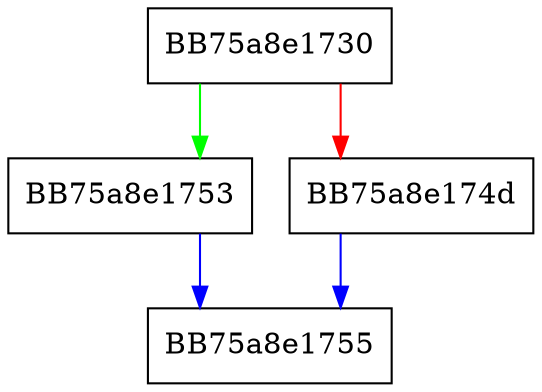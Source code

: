 digraph _Get_deleter {
  node [shape="box"];
  graph [splines=ortho];
  BB75a8e1730 -> BB75a8e1753 [color="green"];
  BB75a8e1730 -> BB75a8e174d [color="red"];
  BB75a8e174d -> BB75a8e1755 [color="blue"];
  BB75a8e1753 -> BB75a8e1755 [color="blue"];
}
